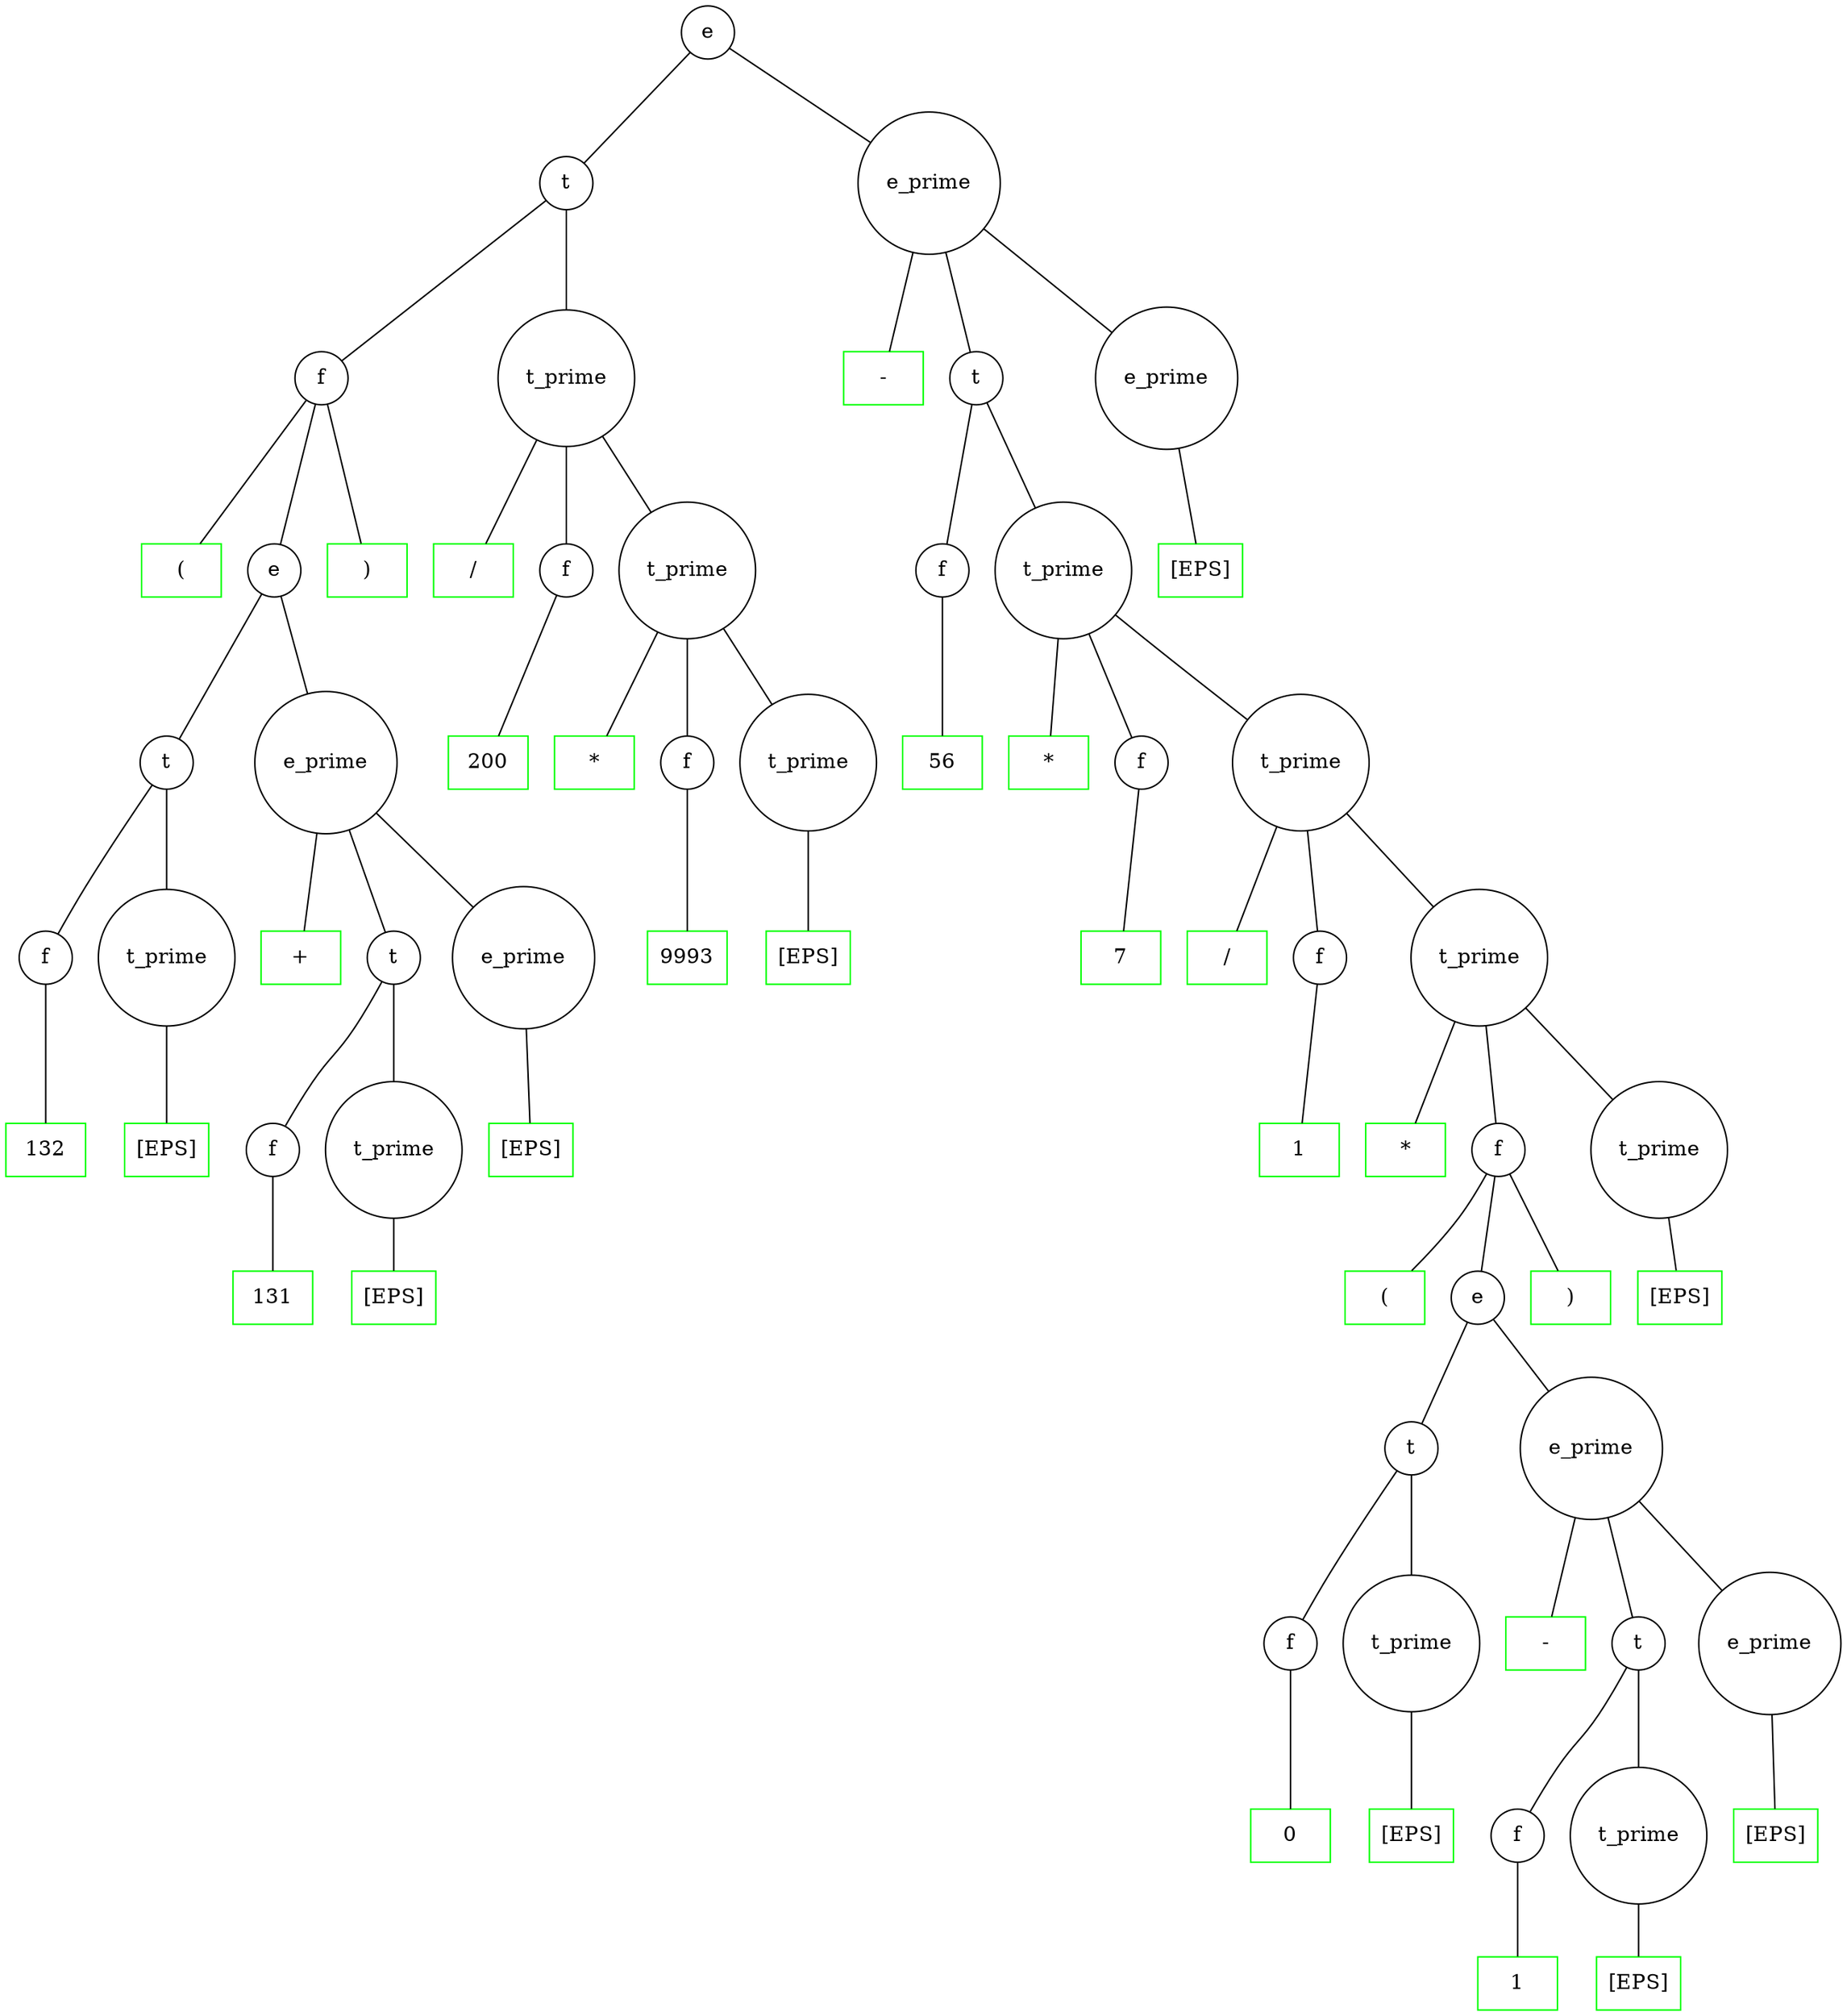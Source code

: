 strict graph TranslatorGenerator {
    1[label="e" shape=circle];
    2[label="t" shape=circle];
    3[label="f" shape=circle];
    4[label="(" shape=box color=green];
    5[label="e" shape=circle];
    6[label="t" shape=circle];
    7[label="f" shape=circle];
    8[label="132" shape=box color=green];
    9[label="t_prime" shape=circle];
    10[label="[EPS]" shape=box color=green];
    11[label="e_prime" shape=circle];
    12[label="+" shape=box color=green];
    13[label="t" shape=circle];
    14[label="f" shape=circle];
    15[label="131" shape=box color=green];
    16[label="t_prime" shape=circle];
    17[label="[EPS]" shape=box color=green];
    18[label="e_prime" shape=circle];
    19[label="[EPS]" shape=box color=green];
    20[label=")" shape=box color=green];
    21[label="t_prime" shape=circle];
    22[label="/" shape=box color=green];
    23[label="f" shape=circle];
    24[label="200" shape=box color=green];
    25[label="t_prime" shape=circle];
    26[label="*" shape=box color=green];
    27[label="f" shape=circle];
    28[label="9993" shape=box color=green];
    29[label="t_prime" shape=circle];
    30[label="[EPS]" shape=box color=green];
    31[label="e_prime" shape=circle];
    32[label="-" shape=box color=green];
    33[label="t" shape=circle];
    34[label="f" shape=circle];
    35[label="56" shape=box color=green];
    36[label="t_prime" shape=circle];
    37[label="*" shape=box color=green];
    38[label="f" shape=circle];
    39[label="7" shape=box color=green];
    40[label="t_prime" shape=circle];
    41[label="/" shape=box color=green];
    42[label="f" shape=circle];
    43[label="1" shape=box color=green];
    44[label="t_prime" shape=circle];
    45[label="*" shape=box color=green];
    46[label="f" shape=circle];
    47[label="(" shape=box color=green];
    48[label="e" shape=circle];
    49[label="t" shape=circle];
    50[label="f" shape=circle];
    51[label="0" shape=box color=green];
    52[label="t_prime" shape=circle];
    53[label="[EPS]" shape=box color=green];
    54[label="e_prime" shape=circle];
    55[label="-" shape=box color=green];
    56[label="t" shape=circle];
    57[label="f" shape=circle];
    58[label="1" shape=box color=green];
    59[label="t_prime" shape=circle];
    60[label="[EPS]" shape=box color=green];
    61[label="e_prime" shape=circle];
    62[label="[EPS]" shape=box color=green];
    63[label=")" shape=box color=green];
    64[label="t_prime" shape=circle];
    65[label="[EPS]" shape=box color=green];
    66[label="e_prime" shape=circle];
    67[label="[EPS]" shape=box color=green];
    1 -- 2;
    2 -- 3;
    3 -- 4;
    3 -- 5;
    5 -- 6;
    6 -- 7;
    7 -- 8;
    6 -- 9;
    9 -- 10;
    5 -- 11;
    11 -- 12;
    11 -- 13;
    13 -- 14;
    14 -- 15;
    13 -- 16;
    16 -- 17;
    11 -- 18;
    18 -- 19;
    3 -- 20;
    2 -- 21;
    21 -- 22;
    21 -- 23;
    23 -- 24;
    21 -- 25;
    25 -- 26;
    25 -- 27;
    27 -- 28;
    25 -- 29;
    29 -- 30;
    1 -- 31;
    31 -- 32;
    31 -- 33;
    33 -- 34;
    34 -- 35;
    33 -- 36;
    36 -- 37;
    36 -- 38;
    38 -- 39;
    36 -- 40;
    40 -- 41;
    40 -- 42;
    42 -- 43;
    40 -- 44;
    44 -- 45;
    44 -- 46;
    46 -- 47;
    46 -- 48;
    48 -- 49;
    49 -- 50;
    50 -- 51;
    49 -- 52;
    52 -- 53;
    48 -- 54;
    54 -- 55;
    54 -- 56;
    56 -- 57;
    57 -- 58;
    56 -- 59;
    59 -- 60;
    54 -- 61;
    61 -- 62;
    46 -- 63;
    44 -- 64;
    64 -- 65;
    31 -- 66;
    66 -- 67;
}
